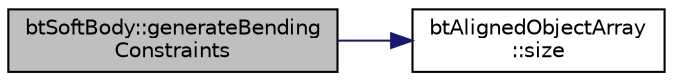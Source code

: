 digraph "btSoftBody::generateBendingConstraints"
{
  edge [fontname="Helvetica",fontsize="10",labelfontname="Helvetica",labelfontsize="10"];
  node [fontname="Helvetica",fontsize="10",shape=record];
  rankdir="LR";
  Node1 [label="btSoftBody::generateBending\lConstraints",height=0.2,width=0.4,color="black", fillcolor="grey75", style="filled", fontcolor="black"];
  Node1 -> Node2 [color="midnightblue",fontsize="10",style="solid"];
  Node2 [label="btAlignedObjectArray\l::size",height=0.2,width=0.4,color="black", fillcolor="white", style="filled",URL="$classbt_aligned_object_array.html#a6bdd14c7599ecb95e8d83dd5a715f9b7",tooltip="return the number of elements in the array "];
}
